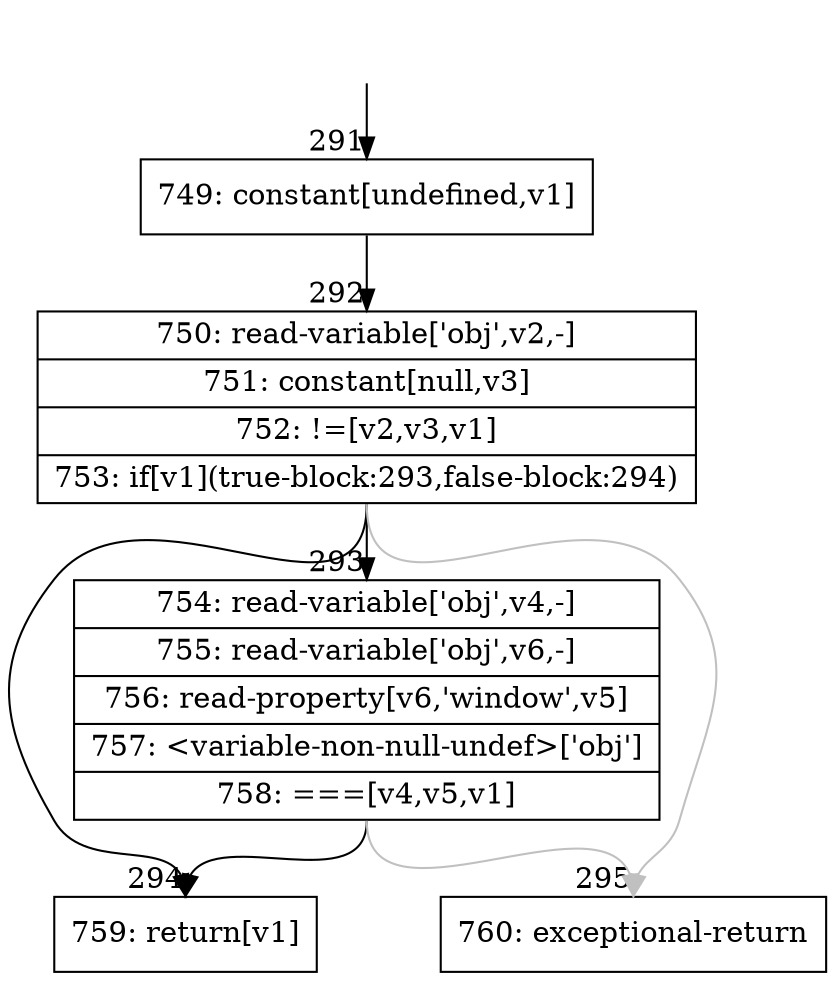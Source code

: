 digraph {
rankdir="TD"
BB_entry23[shape=none,label=""];
BB_entry23 -> BB291 [tailport=s, headport=n, headlabel="    291"]
BB291 [shape=record label="{749: constant[undefined,v1]}" ] 
BB291 -> BB292 [tailport=s, headport=n, headlabel="      292"]
BB292 [shape=record label="{750: read-variable['obj',v2,-]|751: constant[null,v3]|752: !=[v2,v3,v1]|753: if[v1](true-block:293,false-block:294)}" ] 
BB292 -> BB294 [tailport=s, headport=n, headlabel="      294"]
BB292 -> BB293 [tailport=s, headport=n, headlabel="      293"]
BB292 -> BB295 [tailport=s, headport=n, color=gray, headlabel="      295"]
BB293 [shape=record label="{754: read-variable['obj',v4,-]|755: read-variable['obj',v6,-]|756: read-property[v6,'window',v5]|757: \<variable-non-null-undef\>['obj']|758: ===[v4,v5,v1]}" ] 
BB293 -> BB294 [tailport=s, headport=n]
BB293 -> BB295 [tailport=s, headport=n, color=gray]
BB294 [shape=record label="{759: return[v1]}" ] 
BB295 [shape=record label="{760: exceptional-return}" ] 
}
